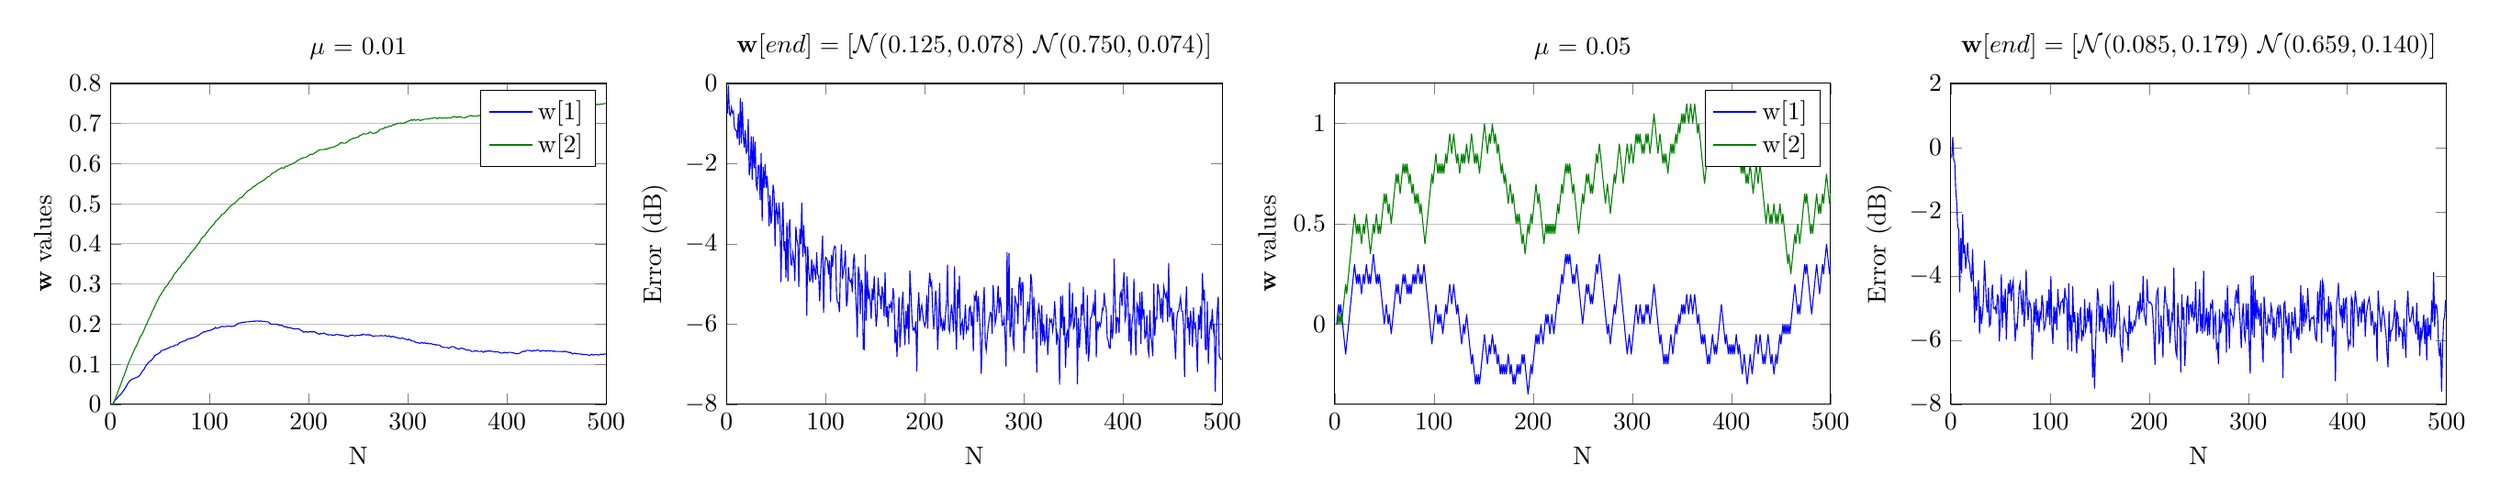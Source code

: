 % This file was created by matlab2tikz v0.4.7 running on MATLAB 8.1.
% Copyright (c) 2008--2014, Nico Schlömer <nico.schloemer@gmail.com>
% All rights reserved.
% Minimal pgfplots version: 1.3
% 
% The latest updates can be retrieved from
%   http://www.mathworks.com/matlabcentral/fileexchange/22022-matlab2tikz
% where you can also make suggestions and rate matlab2tikz.
% 
\begin{tikzpicture}

\begin{axis}[%
width=2.7in,
height=1.75in,
unbounded coords=jump,
scale only axis,
xmin=0,
xmax=500,
xlabel={N},
ymin=-8,
ymax=0,
ylabel={Error (dB)},
name=plot2,
title={$\mathbf{w}[end]=[\mathcal{N}(0.125 , 0.078)$ $\mathcal{N}(0.750 , 0.074)]$}
]
\addplot [color=blue,solid,forget plot]
  table[row sep=crcr]{1	-0.747\\
2	-0.037\\
3	-0.757\\
4	-0.798\\
5	-0.599\\
6	-0.731\\
7	-0.695\\
8	-1.102\\
9	-1.156\\
10	-1.184\\
11	-1.385\\
12	-0.761\\
13	-1.533\\
14	-0.369\\
15	-1.495\\
16	-0.463\\
17	-1.344\\
18	-1.596\\
19	-1.17\\
20	-1.733\\
21	-1.695\\
22	-0.889\\
23	-2.295\\
24	-2.077\\
25	-1.319\\
26	-2.4\\
27	-1.324\\
28	-2.112\\
29	-1.453\\
30	-2.539\\
31	-2.636\\
32	-2.05\\
33	-2.041\\
34	-2.901\\
35	-1.74\\
36	-3.434\\
37	-2.077\\
38	-2.598\\
39	-2.006\\
40	-2.602\\
41	-2.303\\
42	-2.69\\
43	-3.557\\
44	-2.787\\
45	-3.503\\
46	-3.239\\
47	-2.524\\
48	-2.718\\
49	-4.063\\
50	-2.969\\
51	-3.164\\
52	-3.514\\
53	-2.973\\
54	-3.344\\
55	-4.953\\
56	-3.733\\
57	-2.96\\
58	-4.166\\
59	-3.936\\
60	-4.839\\
61	-3.468\\
62	-4.927\\
63	-3.569\\
64	-3.386\\
65	-4.502\\
66	-4.526\\
67	-4.231\\
68	-4.41\\
69	-4.922\\
70	-3.565\\
71	-3.886\\
72	-4.007\\
73	-5.073\\
74	-3.621\\
75	-4.002\\
76	-2.971\\
77	-4.324\\
78	-3.538\\
79	-4.24\\
80	-4.058\\
81	-5.782\\
82	-4.068\\
83	-4.692\\
84	-4.924\\
85	-4.872\\
86	-4.378\\
87	-4.96\\
88	-4.533\\
89	-4.637\\
90	-4.89\\
91	-4.21\\
92	-4.767\\
93	-4.783\\
94	-5.425\\
95	-4.73\\
96	-4.301\\
97	-3.798\\
98	-5.717\\
99	-4.538\\
100	-4.333\\
101	-4.355\\
102	-4.438\\
103	-4.759\\
104	-4.404\\
105	-5.452\\
106	-4.271\\
107	-4.572\\
108	-4.175\\
109	-4.056\\
110	-4.081\\
111	-5.271\\
112	-5.464\\
113	-5.465\\
114	-5.7\\
115	-4.561\\
116	-4.008\\
117	-4.878\\
118	-4.679\\
119	-4.512\\
120	-4.162\\
121	-5.558\\
122	-5.414\\
123	-4.569\\
124	-4.892\\
125	-4.952\\
126	-4.891\\
127	-5.203\\
128	-4.421\\
129	-4.245\\
130	-5.052\\
131	-5.605\\
132	-6.325\\
133	-4.567\\
134	-4.753\\
135	-5.744\\
136	-4.892\\
137	-5.036\\
138	-6.617\\
139	-6.629\\
140	-4.261\\
141	-5.911\\
142	-4.678\\
143	-5.367\\
144	-5.192\\
145	-5.426\\
146	-5.868\\
147	-5.11\\
148	-5.404\\
149	-4.802\\
150	-5.518\\
151	-6.063\\
152	-5.76\\
153	-4.839\\
154	-5.275\\
155	-5.285\\
156	-5.627\\
157	-5.06\\
158	-5.245\\
159	-5.801\\
160	-4.713\\
161	-5.834\\
162	-5.552\\
163	-6.06\\
164	-5.521\\
165	-5.574\\
166	-5.474\\
167	-5.713\\
168	-5.105\\
169	-5.293\\
170	-6.478\\
171	-6.136\\
172	-6.814\\
173	-5.973\\
174	-5.319\\
175	-6.574\\
176	-6.132\\
177	-5.503\\
178	-5.195\\
179	-5.96\\
180	-6.524\\
181	-5.667\\
182	-6.116\\
183	-5.493\\
184	-6.5\\
185	-4.668\\
186	-5.18\\
187	-5.791\\
188	-6.142\\
189	-6.103\\
190	-6.163\\
191	-5.931\\
192	-7.178\\
193	-5.651\\
194	-5.206\\
195	-5.928\\
196	-5.638\\
197	-5.524\\
198	-5.771\\
199	-5.939\\
200	-6.053\\
201	-5.954\\
202	-5.274\\
203	-6.115\\
204	-5.126\\
205	-4.718\\
206	-5.027\\
207	-4.955\\
208	-5.637\\
209	-6.124\\
210	-5.762\\
211	-5.158\\
212	-5.552\\
213	-6.638\\
214	-6.04\\
215	-4.969\\
216	-6.016\\
217	-5.891\\
218	-6.172\\
219	-5.943\\
220	-6.165\\
221	-5.732\\
222	-5.454\\
223	-4.515\\
224	-6.086\\
225	-6.189\\
226	-5.83\\
227	-5.506\\
228	-5.775\\
229	-6.187\\
230	-4.559\\
231	-5.945\\
232	-6.626\\
233	-5.125\\
234	-5.598\\
235	-4.793\\
236	-6.28\\
237	-6.005\\
238	-5.914\\
239	-6.394\\
240	-5.963\\
241	-5.514\\
242	-6.178\\
243	-6.072\\
244	-6.128\\
245	-5.599\\
246	-5.557\\
247	-6.043\\
248	-5.69\\
249	-6.681\\
250	-5.313\\
251	-5.387\\
252	-5.165\\
253	-5.94\\
254	-5.302\\
255	-5.722\\
256	-6.228\\
257	-7.235\\
258	-6.313\\
259	-5.478\\
260	-5.078\\
261	-6.445\\
262	-6.649\\
263	-6.343\\
264	-6.056\\
265	-5.889\\
266	-5.705\\
267	-5.72\\
268	-6.239\\
269	-5.029\\
270	-5.471\\
271	-5.99\\
272	-5.854\\
273	-5.531\\
274	-5.037\\
275	-5.726\\
276	-5.328\\
277	-5.524\\
278	-6.027\\
279	-6.012\\
280	-5.855\\
281	-6.28\\
282	-7.051\\
283	-4.204\\
284	-5.908\\
285	-4.227\\
286	-6.325\\
287	-6.061\\
288	-5.099\\
289	-6.46\\
290	-6.592\\
291	-5.292\\
292	-5.437\\
293	-5.515\\
294	-5.984\\
295	-4.986\\
296	-4.822\\
297	-5.532\\
298	-4.962\\
299	-4.967\\
300	-6.724\\
301	-6.065\\
302	-6.123\\
303	-5.808\\
304	-5.439\\
305	-5.939\\
306	-5.498\\
307	-4.749\\
308	-4.966\\
309	-6.367\\
310	-5.319\\
311	-5.804\\
312	-6.194\\
313	-7.203\\
314	-5.782\\
315	-5.545\\
316	-5.739\\
317	-6.53\\
318	-5.532\\
319	-6.422\\
320	-5.991\\
321	-6.463\\
322	-6.336\\
323	-5.748\\
324	-6.767\\
325	-6.318\\
326	-5.879\\
327	-5.945\\
328	-5.887\\
329	-6.158\\
330	-5.958\\
331	-5.429\\
332	-5.86\\
333	-6.519\\
334	-6.236\\
335	-6.383\\
336	-7.506\\
337	-5.305\\
338	-6.093\\
339	-5.287\\
340	-6.276\\
341	-5.816\\
342	-7.091\\
343	-6.25\\
344	-6.164\\
345	-6.583\\
346	-4.962\\
347	-6.03\\
348	-5.894\\
349	-5.209\\
350	-6.101\\
351	-6.047\\
352	-5.579\\
353	-5.584\\
354	-7.493\\
355	-5.844\\
356	-6.583\\
357	-6.133\\
358	-5.499\\
359	-5.781\\
360	-5.066\\
361	-5.973\\
362	-6.168\\
363	-6.754\\
364	-5.272\\
365	-6.922\\
366	-6.664\\
367	-5.855\\
368	-5.84\\
369	-5.709\\
370	-5.515\\
371	-5.794\\
372	-5.144\\
373	-6.827\\
374	-5.929\\
375	-6.1\\
376	-5.961\\
377	-6.042\\
378	-5.93\\
379	-5.616\\
380	-5.652\\
381	-5.222\\
382	-5.548\\
383	-5.578\\
384	-6.342\\
385	-6.407\\
386	-6.582\\
387	-6.596\\
388	-5.768\\
389	-6.366\\
390	-6.121\\
391	-4.371\\
392	-5.342\\
393	-6.232\\
394	-5.836\\
395	-5.846\\
396	-6.221\\
397	-5.278\\
398	-5.191\\
399	-5.544\\
400	-5.036\\
401	-4.711\\
402	-5.901\\
403	-5.786\\
404	-4.812\\
405	-5.412\\
406	-6.428\\
407	-5.736\\
408	-6.78\\
409	-5.969\\
410	-5.753\\
411	-4.868\\
412	-6.195\\
413	-6.777\\
414	-5.491\\
415	-5.569\\
416	-6.02\\
417	-5.218\\
418	-6.497\\
419	-5.187\\
420	-5.776\\
421	-5.628\\
422	-6.339\\
423	-6.3\\
424	-5.773\\
425	-6.614\\
426	-6.748\\
427	-5.653\\
428	-6.273\\
429	-6.473\\
430	-6.796\\
431	-4.985\\
432	-6.281\\
433	-5.838\\
434	-5.859\\
435	-4.998\\
436	-5.175\\
437	-5.396\\
438	-5.858\\
439	-5.346\\
440	-5.96\\
441	-5.063\\
442	-5.2\\
443	-5.326\\
444	-5.227\\
445	-5.948\\
446	-4.475\\
447	-5.825\\
448	-5.603\\
449	-5.605\\
450	-6.149\\
451	-5.704\\
452	-6.439\\
453	-6.875\\
454	-5.933\\
455	-5.695\\
456	-5.677\\
457	-5.498\\
458	-5.329\\
459	-5.67\\
460	-5.683\\
461	-6.018\\
462	-7.313\\
463	-5.642\\
464	-5.055\\
465	-6.103\\
466	-5.826\\
467	-6.514\\
468	-5.669\\
469	-5.928\\
470	-6.567\\
471	-5.583\\
472	-6.088\\
473	-5.999\\
474	-6.476\\
475	-7.193\\
476	-5.76\\
477	-6.134\\
478	-5.55\\
479	-6.365\\
480	-4.724\\
481	-5.408\\
482	-5.143\\
483	-6.628\\
484	-6.632\\
485	-5.433\\
486	-7.001\\
487	-6.236\\
488	-5.953\\
489	-6.068\\
490	-5.629\\
491	-6.137\\
492	-5.991\\
493	-7.682\\
494	-6.324\\
495	-5.648\\
496	-5.311\\
497	-6.798\\
498	-6.842\\
499	-6.886\\
500	-inf\\
};
\end{axis}

\begin{axis}[%
width=2.7in,
height=1.75in,
scale only axis,
xmin=0,
xmax=500,
xlabel={N},
ymin=0,
ymax=0.8,
ytick={  0, 0.1, 0.2, 0.3, 0.4, 0.5, 0.6, 0.7, 0.8},
ylabel={$\mathbf{w}$ values},
ymajorgrids,
at=(plot2.left of south west),
anchor=right of south east,
title={$\mu$ = 0.01},
legend style={draw=black,fill=white,legend cell align=left}
]
\addplot [color=blue,solid]
  table[row sep=crcr]{1	0\\
2	0\\
3	0.004\\
4	0.008\\
5	0.012\\
6	0.013\\
7	0.016\\
8	0.02\\
9	0.022\\
10	0.024\\
11	0.027\\
12	0.03\\
13	0.034\\
14	0.037\\
15	0.041\\
16	0.045\\
17	0.05\\
18	0.054\\
19	0.057\\
20	0.059\\
21	0.062\\
22	0.063\\
23	0.064\\
24	0.065\\
25	0.066\\
26	0.067\\
27	0.068\\
28	0.069\\
29	0.071\\
30	0.074\\
31	0.078\\
32	0.082\\
33	0.085\\
34	0.088\\
35	0.093\\
36	0.097\\
37	0.1\\
38	0.104\\
39	0.106\\
40	0.108\\
41	0.109\\
42	0.112\\
43	0.115\\
44	0.119\\
45	0.122\\
46	0.124\\
47	0.125\\
48	0.126\\
49	0.128\\
50	0.129\\
51	0.133\\
52	0.135\\
53	0.135\\
54	0.136\\
55	0.137\\
56	0.138\\
57	0.139\\
58	0.14\\
59	0.141\\
60	0.142\\
61	0.144\\
62	0.144\\
63	0.144\\
64	0.145\\
65	0.148\\
66	0.148\\
67	0.148\\
68	0.149\\
69	0.152\\
70	0.154\\
71	0.155\\
72	0.156\\
73	0.157\\
74	0.158\\
75	0.158\\
76	0.159\\
77	0.162\\
78	0.163\\
79	0.163\\
80	0.164\\
81	0.165\\
82	0.165\\
83	0.166\\
84	0.167\\
85	0.167\\
86	0.169\\
87	0.17\\
88	0.171\\
89	0.172\\
90	0.174\\
91	0.176\\
92	0.178\\
93	0.179\\
94	0.181\\
95	0.181\\
96	0.181\\
97	0.183\\
98	0.183\\
99	0.184\\
100	0.184\\
101	0.185\\
102	0.186\\
103	0.187\\
104	0.189\\
105	0.189\\
106	0.192\\
107	0.19\\
108	0.19\\
109	0.191\\
110	0.192\\
111	0.193\\
112	0.194\\
113	0.195\\
114	0.194\\
115	0.194\\
116	0.194\\
117	0.195\\
118	0.195\\
119	0.195\\
120	0.195\\
121	0.195\\
122	0.194\\
123	0.195\\
124	0.195\\
125	0.195\\
126	0.197\\
127	0.199\\
128	0.2\\
129	0.202\\
130	0.203\\
131	0.203\\
132	0.204\\
133	0.205\\
134	0.204\\
135	0.205\\
136	0.205\\
137	0.206\\
138	0.206\\
139	0.206\\
140	0.206\\
141	0.207\\
142	0.207\\
143	0.207\\
144	0.207\\
145	0.208\\
146	0.207\\
147	0.208\\
148	0.208\\
149	0.208\\
150	0.207\\
151	0.208\\
152	0.208\\
153	0.207\\
154	0.207\\
155	0.207\\
156	0.207\\
157	0.206\\
158	0.206\\
159	0.206\\
160	0.204\\
161	0.202\\
162	0.2\\
163	0.2\\
164	0.2\\
165	0.2\\
166	0.2\\
167	0.2\\
168	0.2\\
169	0.199\\
170	0.197\\
171	0.198\\
172	0.197\\
173	0.197\\
174	0.196\\
175	0.194\\
176	0.193\\
177	0.194\\
178	0.193\\
179	0.191\\
180	0.192\\
181	0.191\\
182	0.191\\
183	0.19\\
184	0.189\\
185	0.189\\
186	0.188\\
187	0.188\\
188	0.189\\
189	0.188\\
190	0.189\\
191	0.186\\
192	0.185\\
193	0.184\\
194	0.182\\
195	0.18\\
196	0.181\\
197	0.181\\
198	0.181\\
199	0.18\\
200	0.181\\
201	0.181\\
202	0.181\\
203	0.181\\
204	0.181\\
205	0.181\\
206	0.181\\
207	0.18\\
208	0.178\\
209	0.176\\
210	0.176\\
211	0.175\\
212	0.177\\
213	0.176\\
214	0.176\\
215	0.178\\
216	0.177\\
217	0.176\\
218	0.175\\
219	0.174\\
220	0.173\\
221	0.174\\
222	0.174\\
223	0.173\\
224	0.173\\
225	0.172\\
226	0.172\\
227	0.174\\
228	0.175\\
229	0.174\\
230	0.174\\
231	0.173\\
232	0.173\\
233	0.173\\
234	0.172\\
235	0.172\\
236	0.171\\
237	0.17\\
238	0.171\\
239	0.169\\
240	0.17\\
241	0.171\\
242	0.172\\
243	0.172\\
244	0.173\\
245	0.172\\
246	0.171\\
247	0.171\\
248	0.172\\
249	0.172\\
250	0.172\\
251	0.172\\
252	0.172\\
253	0.174\\
254	0.173\\
255	0.175\\
256	0.174\\
257	0.174\\
258	0.173\\
259	0.174\\
260	0.173\\
261	0.174\\
262	0.173\\
263	0.172\\
264	0.171\\
265	0.17\\
266	0.17\\
267	0.171\\
268	0.171\\
269	0.171\\
270	0.171\\
271	0.171\\
272	0.171\\
273	0.172\\
274	0.171\\
275	0.171\\
276	0.171\\
277	0.172\\
278	0.171\\
279	0.17\\
280	0.17\\
281	0.171\\
282	0.17\\
283	0.168\\
284	0.169\\
285	0.17\\
286	0.168\\
287	0.168\\
288	0.168\\
289	0.166\\
290	0.166\\
291	0.165\\
292	0.164\\
293	0.164\\
294	0.166\\
295	0.165\\
296	0.164\\
297	0.164\\
298	0.162\\
299	0.162\\
300	0.161\\
301	0.163\\
302	0.161\\
303	0.16\\
304	0.158\\
305	0.158\\
306	0.158\\
307	0.156\\
308	0.155\\
309	0.154\\
310	0.154\\
311	0.153\\
312	0.152\\
313	0.153\\
314	0.155\\
315	0.153\\
316	0.153\\
317	0.154\\
318	0.152\\
319	0.152\\
320	0.153\\
321	0.151\\
322	0.151\\
323	0.152\\
324	0.151\\
325	0.15\\
326	0.15\\
327	0.149\\
328	0.148\\
329	0.149\\
330	0.148\\
331	0.148\\
332	0.148\\
333	0.145\\
334	0.144\\
335	0.143\\
336	0.142\\
337	0.142\\
338	0.142\\
339	0.142\\
340	0.142\\
341	0.14\\
342	0.141\\
343	0.142\\
344	0.144\\
345	0.144\\
346	0.144\\
347	0.143\\
348	0.141\\
349	0.14\\
350	0.139\\
351	0.138\\
352	0.138\\
353	0.14\\
354	0.14\\
355	0.14\\
356	0.139\\
357	0.138\\
358	0.137\\
359	0.136\\
360	0.135\\
361	0.136\\
362	0.135\\
363	0.135\\
364	0.132\\
365	0.132\\
366	0.132\\
367	0.133\\
368	0.134\\
369	0.133\\
370	0.133\\
371	0.132\\
372	0.132\\
373	0.132\\
374	0.133\\
375	0.132\\
376	0.13\\
377	0.131\\
378	0.133\\
379	0.132\\
380	0.133\\
381	0.133\\
382	0.133\\
383	0.133\\
384	0.133\\
385	0.132\\
386	0.132\\
387	0.131\\
388	0.131\\
389	0.131\\
390	0.131\\
391	0.131\\
392	0.13\\
393	0.129\\
394	0.128\\
395	0.128\\
396	0.129\\
397	0.129\\
398	0.13\\
399	0.129\\
400	0.128\\
401	0.13\\
402	0.13\\
403	0.13\\
404	0.13\\
405	0.129\\
406	0.129\\
407	0.128\\
408	0.127\\
409	0.127\\
410	0.126\\
411	0.127\\
412	0.127\\
413	0.128\\
414	0.13\\
415	0.131\\
416	0.132\\
417	0.133\\
418	0.132\\
419	0.133\\
420	0.135\\
421	0.135\\
422	0.135\\
423	0.134\\
424	0.134\\
425	0.133\\
426	0.133\\
427	0.135\\
428	0.134\\
429	0.134\\
430	0.135\\
431	0.136\\
432	0.135\\
433	0.133\\
434	0.132\\
435	0.134\\
436	0.135\\
437	0.134\\
438	0.134\\
439	0.133\\
440	0.133\\
441	0.134\\
442	0.134\\
443	0.133\\
444	0.134\\
445	0.134\\
446	0.133\\
447	0.132\\
448	0.133\\
449	0.132\\
450	0.132\\
451	0.132\\
452	0.132\\
453	0.132\\
454	0.132\\
455	0.132\\
456	0.131\\
457	0.132\\
458	0.133\\
459	0.132\\
460	0.131\\
461	0.131\\
462	0.13\\
463	0.129\\
464	0.13\\
465	0.128\\
466	0.126\\
467	0.127\\
468	0.128\\
469	0.127\\
470	0.126\\
471	0.127\\
472	0.126\\
473	0.126\\
474	0.126\\
475	0.125\\
476	0.125\\
477	0.124\\
478	0.125\\
479	0.124\\
480	0.124\\
481	0.124\\
482	0.123\\
483	0.122\\
484	0.123\\
485	0.125\\
486	0.124\\
487	0.123\\
488	0.124\\
489	0.124\\
490	0.124\\
491	0.124\\
492	0.123\\
493	0.123\\
494	0.125\\
495	0.125\\
496	0.125\\
497	0.124\\
498	0.126\\
499	0.126\\
500	0.125\\
};
\addlegendentry{w[1]};

\addplot [color=black!50!green,solid]
  table[row sep=crcr]{1	0\\
2	0\\
3	0\\
4	0.008\\
5	0.015\\
6	0.021\\
7	0.028\\
8	0.035\\
9	0.041\\
10	0.048\\
11	0.054\\
12	0.061\\
13	0.068\\
14	0.073\\
15	0.081\\
16	0.087\\
17	0.095\\
18	0.101\\
19	0.107\\
20	0.113\\
21	0.118\\
22	0.124\\
23	0.13\\
24	0.135\\
25	0.14\\
26	0.145\\
27	0.15\\
28	0.156\\
29	0.162\\
30	0.168\\
31	0.172\\
32	0.175\\
33	0.18\\
34	0.186\\
35	0.192\\
36	0.198\\
37	0.202\\
38	0.209\\
39	0.214\\
40	0.219\\
41	0.224\\
42	0.231\\
43	0.235\\
44	0.241\\
45	0.246\\
46	0.251\\
47	0.257\\
48	0.261\\
49	0.266\\
50	0.271\\
51	0.274\\
52	0.279\\
53	0.282\\
54	0.286\\
55	0.291\\
56	0.293\\
57	0.296\\
58	0.299\\
59	0.304\\
60	0.307\\
61	0.31\\
62	0.314\\
63	0.318\\
64	0.323\\
65	0.327\\
66	0.329\\
67	0.332\\
68	0.336\\
69	0.339\\
70	0.341\\
71	0.345\\
72	0.349\\
73	0.352\\
74	0.354\\
75	0.356\\
76	0.36\\
77	0.364\\
78	0.368\\
79	0.369\\
80	0.374\\
81	0.377\\
82	0.38\\
83	0.383\\
84	0.386\\
85	0.388\\
86	0.392\\
87	0.396\\
88	0.398\\
89	0.402\\
90	0.405\\
91	0.41\\
92	0.414\\
93	0.417\\
94	0.418\\
95	0.42\\
96	0.425\\
97	0.428\\
98	0.43\\
99	0.434\\
100	0.438\\
101	0.44\\
102	0.443\\
103	0.446\\
104	0.448\\
105	0.452\\
106	0.456\\
107	0.458\\
108	0.46\\
109	0.462\\
110	0.465\\
111	0.469\\
112	0.472\\
113	0.475\\
114	0.475\\
115	0.477\\
116	0.48\\
117	0.483\\
118	0.485\\
119	0.489\\
120	0.491\\
121	0.494\\
122	0.496\\
123	0.498\\
124	0.5\\
125	0.501\\
126	0.503\\
127	0.506\\
128	0.508\\
129	0.511\\
130	0.513\\
131	0.515\\
132	0.515\\
133	0.517\\
134	0.52\\
135	0.523\\
136	0.526\\
137	0.528\\
138	0.531\\
139	0.533\\
140	0.534\\
141	0.536\\
142	0.537\\
143	0.54\\
144	0.543\\
145	0.543\\
146	0.545\\
147	0.547\\
148	0.549\\
149	0.551\\
150	0.552\\
151	0.553\\
152	0.555\\
153	0.556\\
154	0.558\\
155	0.559\\
156	0.562\\
157	0.563\\
158	0.566\\
159	0.568\\
160	0.568\\
161	0.57\\
162	0.573\\
163	0.576\\
164	0.577\\
165	0.578\\
166	0.579\\
167	0.581\\
168	0.583\\
169	0.585\\
170	0.586\\
171	0.587\\
172	0.589\\
173	0.59\\
174	0.589\\
175	0.589\\
176	0.591\\
177	0.594\\
178	0.593\\
179	0.595\\
180	0.596\\
181	0.597\\
182	0.598\\
183	0.599\\
184	0.6\\
185	0.602\\
186	0.603\\
187	0.604\\
188	0.607\\
189	0.608\\
190	0.61\\
191	0.61\\
192	0.612\\
193	0.614\\
194	0.614\\
195	0.615\\
196	0.615\\
197	0.616\\
198	0.617\\
199	0.618\\
200	0.621\\
201	0.622\\
202	0.624\\
203	0.623\\
204	0.623\\
205	0.625\\
206	0.627\\
207	0.628\\
208	0.63\\
209	0.632\\
210	0.633\\
211	0.634\\
212	0.635\\
213	0.635\\
214	0.635\\
215	0.635\\
216	0.636\\
217	0.636\\
218	0.637\\
219	0.637\\
220	0.638\\
221	0.639\\
222	0.64\\
223	0.64\\
224	0.641\\
225	0.641\\
226	0.642\\
227	0.644\\
228	0.645\\
229	0.646\\
230	0.648\\
231	0.649\\
232	0.652\\
233	0.652\\
234	0.652\\
235	0.651\\
236	0.651\\
237	0.651\\
238	0.653\\
239	0.654\\
240	0.656\\
241	0.659\\
242	0.66\\
243	0.661\\
244	0.662\\
245	0.664\\
246	0.663\\
247	0.664\\
248	0.665\\
249	0.666\\
250	0.666\\
251	0.669\\
252	0.671\\
253	0.671\\
254	0.673\\
255	0.675\\
256	0.674\\
257	0.674\\
258	0.674\\
259	0.675\\
260	0.675\\
261	0.678\\
262	0.679\\
263	0.678\\
264	0.676\\
265	0.675\\
266	0.676\\
267	0.677\\
268	0.677\\
269	0.679\\
270	0.68\\
271	0.683\\
272	0.686\\
273	0.686\\
274	0.686\\
275	0.688\\
276	0.688\\
277	0.691\\
278	0.69\\
279	0.691\\
280	0.691\\
281	0.694\\
282	0.694\\
283	0.693\\
284	0.695\\
285	0.697\\
286	0.697\\
287	0.697\\
288	0.699\\
289	0.7\\
290	0.701\\
291	0.7\\
292	0.701\\
293	0.701\\
294	0.701\\
295	0.7\\
296	0.701\\
297	0.703\\
298	0.703\\
299	0.705\\
300	0.705\\
301	0.707\\
302	0.707\\
303	0.709\\
304	0.709\\
305	0.708\\
306	0.71\\
307	0.709\\
308	0.708\\
309	0.709\\
310	0.71\\
311	0.71\\
312	0.708\\
313	0.708\\
314	0.709\\
315	0.709\\
316	0.71\\
317	0.711\\
318	0.711\\
319	0.711\\
320	0.712\\
321	0.712\\
322	0.712\\
323	0.713\\
324	0.713\\
325	0.713\\
326	0.715\\
327	0.715\\
328	0.714\\
329	0.713\\
330	0.712\\
331	0.714\\
332	0.715\\
333	0.714\\
334	0.714\\
335	0.713\\
336	0.714\\
337	0.714\\
338	0.714\\
339	0.713\\
340	0.714\\
341	0.714\\
342	0.714\\
343	0.714\\
344	0.715\\
345	0.716\\
346	0.717\\
347	0.718\\
348	0.716\\
349	0.715\\
350	0.717\\
351	0.716\\
352	0.717\\
353	0.717\\
354	0.716\\
355	0.715\\
356	0.715\\
357	0.714\\
358	0.715\\
359	0.716\\
360	0.717\\
361	0.718\\
362	0.718\\
363	0.72\\
364	0.72\\
365	0.718\\
366	0.719\\
367	0.719\\
368	0.718\\
369	0.718\\
370	0.719\\
371	0.72\\
372	0.72\\
373	0.721\\
374	0.722\\
375	0.722\\
376	0.722\\
377	0.723\\
378	0.724\\
379	0.725\\
380	0.727\\
381	0.726\\
382	0.726\\
383	0.728\\
384	0.728\\
385	0.727\\
386	0.728\\
387	0.728\\
388	0.728\\
389	0.728\\
390	0.729\\
391	0.729\\
392	0.729\\
393	0.73\\
394	0.729\\
395	0.729\\
396	0.73\\
397	0.729\\
398	0.731\\
399	0.731\\
400	0.731\\
401	0.732\\
402	0.733\\
403	0.734\\
404	0.734\\
405	0.733\\
406	0.733\\
407	0.732\\
408	0.733\\
409	0.733\\
410	0.734\\
411	0.734\\
412	0.735\\
413	0.735\\
414	0.736\\
415	0.737\\
416	0.738\\
417	0.739\\
418	0.741\\
419	0.74\\
420	0.742\\
421	0.74\\
422	0.742\\
423	0.742\\
424	0.744\\
425	0.741\\
426	0.742\\
427	0.743\\
428	0.743\\
429	0.741\\
430	0.742\\
431	0.741\\
432	0.742\\
433	0.741\\
434	0.741\\
435	0.74\\
436	0.74\\
437	0.742\\
438	0.742\\
439	0.742\\
440	0.742\\
441	0.742\\
442	0.743\\
443	0.742\\
444	0.743\\
445	0.744\\
446	0.743\\
447	0.743\\
448	0.745\\
449	0.745\\
450	0.744\\
451	0.743\\
452	0.743\\
453	0.744\\
454	0.743\\
455	0.743\\
456	0.743\\
457	0.744\\
458	0.742\\
459	0.741\\
460	0.741\\
461	0.743\\
462	0.744\\
463	0.744\\
464	0.747\\
465	0.745\\
466	0.745\\
467	0.747\\
468	0.747\\
469	0.747\\
470	0.745\\
471	0.745\\
472	0.743\\
473	0.742\\
474	0.743\\
475	0.744\\
476	0.742\\
477	0.741\\
478	0.743\\
479	0.744\\
480	0.745\\
481	0.746\\
482	0.745\\
483	0.744\\
484	0.744\\
485	0.746\\
486	0.745\\
487	0.745\\
488	0.745\\
489	0.746\\
490	0.748\\
491	0.747\\
492	0.748\\
493	0.747\\
494	0.748\\
495	0.749\\
496	0.748\\
497	0.749\\
498	0.75\\
499	0.75\\
500	0.75\\
};
\addlegendentry{w[2]};

\end{axis}

\begin{axis}[%
width=2.7in,
height=1.75in,
scale only axis,
xmin=0,
xmax=500,
xlabel={N},
ymin=-0.4,
ymax=1.2,
ylabel={$\mathbf{w}$ values},
ymajorgrids,
name=plot3,
at=(plot2.right of south east),
anchor=left of south west,
title={$\mu$ = 0.05},
legend style={draw=black,fill=white,legend cell align=left}
]
\addplot [color=blue,solid]
  table[row sep=crcr]{1	0\\
2	0\\
3	0.05\\
4	0.1\\
5	0.05\\
6	0.1\\
7	0.05\\
8	0\\
9	-0.05\\
10	-0.1\\
11	-0.15\\
12	-0.1\\
13	-0.05\\
14	-1.388e-17\\
15	0.05\\
16	0.1\\
17	0.15\\
18	0.2\\
19	0.25\\
20	0.3\\
21	0.25\\
22	0.2\\
23	0.25\\
24	0.2\\
25	0.25\\
26	0.2\\
27	0.15\\
28	0.2\\
29	0.25\\
30	0.2\\
31	0.25\\
32	0.3\\
33	0.25\\
34	0.2\\
35	0.25\\
36	0.2\\
37	0.25\\
38	0.3\\
39	0.35\\
40	0.3\\
41	0.25\\
42	0.2\\
43	0.25\\
44	0.2\\
45	0.25\\
46	0.2\\
47	0.15\\
48	0.1\\
49	0.05\\
50	1.388e-17\\
51	0.05\\
52	0.1\\
53	0.05\\
54	1.388e-17\\
55	0.05\\
56	1.388e-17\\
57	-0.05\\
58	1.388e-17\\
59	0.05\\
60	0.1\\
61	0.15\\
62	0.2\\
63	0.15\\
64	0.2\\
65	0.15\\
66	0.1\\
67	0.15\\
68	0.2\\
69	0.25\\
70	0.2\\
71	0.25\\
72	0.2\\
73	0.15\\
74	0.2\\
75	0.15\\
76	0.2\\
77	0.15\\
78	0.2\\
79	0.25\\
80	0.2\\
81	0.25\\
82	0.2\\
83	0.25\\
84	0.3\\
85	0.25\\
86	0.2\\
87	0.25\\
88	0.2\\
89	0.25\\
90	0.3\\
91	0.25\\
92	0.2\\
93	0.15\\
94	0.1\\
95	0.05\\
96	1.388e-17\\
97	-0.05\\
98	-0.1\\
99	-0.05\\
100	1.388e-17\\
101	0.05\\
102	0.1\\
103	0.05\\
104	1.388e-17\\
105	0.05\\
106	1.388e-17\\
107	0.05\\
108	1.388e-17\\
109	-0.05\\
110	1.388e-17\\
111	0.05\\
112	0.1\\
113	0.05\\
114	0.1\\
115	0.15\\
116	0.2\\
117	0.15\\
118	0.1\\
119	0.15\\
120	0.2\\
121	0.15\\
122	0.1\\
123	0.05\\
124	0.1\\
125	0.05\\
126	1.388e-17\\
127	-0.05\\
128	-0.1\\
129	-0.05\\
130	1.388e-17\\
131	-0.05\\
132	1.388e-17\\
133	0.05\\
134	1.388e-17\\
135	-0.05\\
136	-0.1\\
137	-0.15\\
138	-0.2\\
139	-0.15\\
140	-0.2\\
141	-0.25\\
142	-0.3\\
143	-0.25\\
144	-0.3\\
145	-0.25\\
146	-0.3\\
147	-0.25\\
148	-0.2\\
149	-0.15\\
150	-0.1\\
151	-0.05\\
152	-0.1\\
153	-0.15\\
154	-0.2\\
155	-0.15\\
156	-0.1\\
157	-0.15\\
158	-0.1\\
159	-0.05\\
160	-0.1\\
161	-0.15\\
162	-0.1\\
163	-0.15\\
164	-0.2\\
165	-0.15\\
166	-0.2\\
167	-0.25\\
168	-0.2\\
169	-0.25\\
170	-0.2\\
171	-0.25\\
172	-0.2\\
173	-0.25\\
174	-0.2\\
175	-0.15\\
176	-0.2\\
177	-0.25\\
178	-0.2\\
179	-0.25\\
180	-0.3\\
181	-0.25\\
182	-0.3\\
183	-0.25\\
184	-0.2\\
185	-0.25\\
186	-0.2\\
187	-0.25\\
188	-0.2\\
189	-0.15\\
190	-0.2\\
191	-0.15\\
192	-0.2\\
193	-0.25\\
194	-0.3\\
195	-0.35\\
196	-0.3\\
197	-0.25\\
198	-0.2\\
199	-0.25\\
200	-0.2\\
201	-0.15\\
202	-0.1\\
203	-0.05\\
204	-0.1\\
205	-0.05\\
206	-0.1\\
207	-0.05\\
208	-1.388e-17\\
209	-0.05\\
210	-0.1\\
211	-0.05\\
212	-1.388e-17\\
213	0.05\\
214	-1.388e-17\\
215	0.05\\
216	-1.388e-17\\
217	-0.05\\
218	-1.388e-17\\
219	0.05\\
220	-1.388e-17\\
221	-0.05\\
222	-1.388e-17\\
223	0.05\\
224	0.1\\
225	0.15\\
226	0.1\\
227	0.15\\
228	0.2\\
229	0.25\\
230	0.2\\
231	0.25\\
232	0.3\\
233	0.35\\
234	0.3\\
235	0.35\\
236	0.3\\
237	0.35\\
238	0.3\\
239	0.25\\
240	0.2\\
241	0.25\\
242	0.2\\
243	0.25\\
244	0.3\\
245	0.25\\
246	0.2\\
247	0.15\\
248	0.1\\
249	0.05\\
250	1.388e-17\\
251	0.05\\
252	0.1\\
253	0.15\\
254	0.2\\
255	0.15\\
256	0.2\\
257	0.15\\
258	0.1\\
259	0.15\\
260	0.1\\
261	0.15\\
262	0.2\\
263	0.25\\
264	0.3\\
265	0.25\\
266	0.3\\
267	0.35\\
268	0.3\\
269	0.25\\
270	0.2\\
271	0.15\\
272	0.1\\
273	0.05\\
274	1.388e-17\\
275	-0.05\\
276	1.388e-17\\
277	-0.05\\
278	-0.1\\
279	-0.05\\
280	1.388e-17\\
281	0.05\\
282	0.1\\
283	0.05\\
284	0.1\\
285	0.15\\
286	0.2\\
287	0.25\\
288	0.2\\
289	0.15\\
290	0.1\\
291	0.05\\
292	1.388e-17\\
293	-0.05\\
294	-0.1\\
295	-0.15\\
296	-0.1\\
297	-0.05\\
298	-0.1\\
299	-0.15\\
300	-0.1\\
301	-0.05\\
302	1.388e-17\\
303	0.05\\
304	0.1\\
305	0.05\\
306	1.388e-17\\
307	0.05\\
308	0.1\\
309	0.05\\
310	1.388e-17\\
311	0.05\\
312	1.388e-17\\
313	0.05\\
314	0.1\\
315	0.05\\
316	0.1\\
317	0.05\\
318	1.388e-17\\
319	0.05\\
320	0.1\\
321	0.15\\
322	0.2\\
323	0.15\\
324	0.1\\
325	0.05\\
326	1.388e-17\\
327	-0.05\\
328	-0.1\\
329	-0.05\\
330	-0.1\\
331	-0.15\\
332	-0.2\\
333	-0.15\\
334	-0.2\\
335	-0.15\\
336	-0.2\\
337	-0.15\\
338	-0.1\\
339	-0.05\\
340	-0.1\\
341	-0.15\\
342	-0.1\\
343	-0.05\\
344	-1.388e-17\\
345	-0.05\\
346	-1.388e-17\\
347	0.05\\
348	-1.388e-17\\
349	0.05\\
350	0.1\\
351	0.05\\
352	0.1\\
353	0.05\\
354	0.1\\
355	0.15\\
356	0.1\\
357	0.05\\
358	0.1\\
359	0.15\\
360	0.1\\
361	0.05\\
362	0.1\\
363	0.15\\
364	0.1\\
365	0.05\\
366	-1.388e-17\\
367	0.05\\
368	-1.388e-17\\
369	-0.05\\
370	-0.1\\
371	-0.05\\
372	-0.1\\
373	-0.05\\
374	-0.1\\
375	-0.15\\
376	-0.2\\
377	-0.15\\
378	-0.2\\
379	-0.15\\
380	-0.1\\
381	-0.05\\
382	-0.1\\
383	-0.15\\
384	-0.1\\
385	-0.15\\
386	-0.1\\
387	-0.05\\
388	-1.388e-17\\
389	0.05\\
390	0.1\\
391	0.05\\
392	-1.388e-17\\
393	-0.05\\
394	-0.1\\
395	-0.05\\
396	-0.1\\
397	-0.15\\
398	-0.1\\
399	-0.15\\
400	-0.1\\
401	-0.15\\
402	-0.1\\
403	-0.15\\
404	-0.1\\
405	-0.05\\
406	-0.1\\
407	-0.15\\
408	-0.1\\
409	-0.15\\
410	-0.2\\
411	-0.25\\
412	-0.2\\
413	-0.15\\
414	-0.2\\
415	-0.25\\
416	-0.3\\
417	-0.25\\
418	-0.2\\
419	-0.15\\
420	-0.2\\
421	-0.25\\
422	-0.2\\
423	-0.15\\
424	-0.1\\
425	-0.05\\
426	-0.1\\
427	-0.15\\
428	-0.1\\
429	-0.05\\
430	-0.1\\
431	-0.15\\
432	-0.2\\
433	-0.15\\
434	-0.2\\
435	-0.15\\
436	-0.1\\
437	-0.05\\
438	-0.1\\
439	-0.15\\
440	-0.2\\
441	-0.15\\
442	-0.2\\
443	-0.25\\
444	-0.2\\
445	-0.15\\
446	-0.2\\
447	-0.15\\
448	-0.1\\
449	-0.05\\
450	-0.1\\
451	-0.05\\
452	-1.388e-17\\
453	-0.05\\
454	-1.388e-17\\
455	-0.05\\
456	-1.388e-17\\
457	-0.05\\
458	-1.388e-17\\
459	-0.05\\
460	-1.388e-17\\
461	0.05\\
462	0.1\\
463	0.15\\
464	0.2\\
465	0.15\\
466	0.1\\
467	0.05\\
468	0.1\\
469	0.05\\
470	0.1\\
471	0.15\\
472	0.2\\
473	0.25\\
474	0.3\\
475	0.25\\
476	0.3\\
477	0.25\\
478	0.2\\
479	0.15\\
480	0.1\\
481	0.05\\
482	0.1\\
483	0.15\\
484	0.2\\
485	0.25\\
486	0.3\\
487	0.25\\
488	0.2\\
489	0.15\\
490	0.2\\
491	0.25\\
492	0.3\\
493	0.25\\
494	0.3\\
495	0.35\\
496	0.4\\
497	0.35\\
498	0.3\\
499	0.25\\
500	0.3\\
};
\addlegendentry{w[1]};

\addplot [color=black!50!green,solid]
  table[row sep=crcr]{1	0\\
2	0\\
3	0\\
4	0.05\\
5	0\\
6	0.05\\
7	0\\
8	0.05\\
9	0.1\\
10	0.15\\
11	0.2\\
12	0.15\\
13	0.2\\
14	0.25\\
15	0.3\\
16	0.35\\
17	0.4\\
18	0.45\\
19	0.5\\
20	0.55\\
21	0.5\\
22	0.45\\
23	0.5\\
24	0.45\\
25	0.5\\
26	0.45\\
27	0.4\\
28	0.45\\
29	0.5\\
30	0.45\\
31	0.5\\
32	0.55\\
33	0.5\\
34	0.45\\
35	0.4\\
36	0.35\\
37	0.4\\
38	0.45\\
39	0.5\\
40	0.45\\
41	0.5\\
42	0.55\\
43	0.5\\
44	0.45\\
45	0.5\\
46	0.45\\
47	0.5\\
48	0.55\\
49	0.6\\
50	0.65\\
51	0.6\\
52	0.65\\
53	0.6\\
54	0.55\\
55	0.6\\
56	0.55\\
57	0.5\\
58	0.55\\
59	0.6\\
60	0.65\\
61	0.7\\
62	0.75\\
63	0.7\\
64	0.75\\
65	0.7\\
66	0.65\\
67	0.7\\
68	0.75\\
69	0.8\\
70	0.75\\
71	0.8\\
72	0.75\\
73	0.8\\
74	0.75\\
75	0.7\\
76	0.75\\
77	0.7\\
78	0.65\\
79	0.7\\
80	0.65\\
81	0.6\\
82	0.65\\
83	0.6\\
84	0.65\\
85	0.6\\
86	0.55\\
87	0.6\\
88	0.55\\
89	0.5\\
90	0.45\\
91	0.4\\
92	0.45\\
93	0.5\\
94	0.55\\
95	0.6\\
96	0.65\\
97	0.7\\
98	0.75\\
99	0.7\\
100	0.75\\
101	0.8\\
102	0.85\\
103	0.8\\
104	0.75\\
105	0.8\\
106	0.75\\
107	0.8\\
108	0.75\\
109	0.8\\
110	0.75\\
111	0.8\\
112	0.85\\
113	0.8\\
114	0.85\\
115	0.9\\
116	0.95\\
117	0.9\\
118	0.85\\
119	0.9\\
120	0.95\\
121	0.9\\
122	0.85\\
123	0.8\\
124	0.85\\
125	0.8\\
126	0.75\\
127	0.8\\
128	0.85\\
129	0.8\\
130	0.85\\
131	0.8\\
132	0.85\\
133	0.9\\
134	0.85\\
135	0.8\\
136	0.85\\
137	0.9\\
138	0.95\\
139	0.9\\
140	0.85\\
141	0.8\\
142	0.85\\
143	0.8\\
144	0.85\\
145	0.8\\
146	0.75\\
147	0.8\\
148	0.85\\
149	0.9\\
150	0.95\\
151	1\\
152	0.95\\
153	0.9\\
154	0.85\\
155	0.9\\
156	0.95\\
157	0.9\\
158	0.95\\
159	1\\
160	0.95\\
161	0.9\\
162	0.95\\
163	0.9\\
164	0.85\\
165	0.9\\
166	0.85\\
167	0.8\\
168	0.75\\
169	0.8\\
170	0.75\\
171	0.7\\
172	0.75\\
173	0.7\\
174	0.65\\
175	0.6\\
176	0.65\\
177	0.7\\
178	0.65\\
179	0.6\\
180	0.65\\
181	0.6\\
182	0.55\\
183	0.5\\
184	0.55\\
185	0.5\\
186	0.55\\
187	0.5\\
188	0.45\\
189	0.4\\
190	0.45\\
191	0.4\\
192	0.35\\
193	0.4\\
194	0.45\\
195	0.5\\
196	0.45\\
197	0.5\\
198	0.55\\
199	0.5\\
200	0.55\\
201	0.6\\
202	0.65\\
203	0.7\\
204	0.65\\
205	0.6\\
206	0.65\\
207	0.6\\
208	0.55\\
209	0.5\\
210	0.45\\
211	0.4\\
212	0.45\\
213	0.5\\
214	0.45\\
215	0.5\\
216	0.45\\
217	0.5\\
218	0.45\\
219	0.5\\
220	0.45\\
221	0.5\\
222	0.45\\
223	0.5\\
224	0.55\\
225	0.6\\
226	0.55\\
227	0.6\\
228	0.65\\
229	0.7\\
230	0.65\\
231	0.7\\
232	0.75\\
233	0.8\\
234	0.75\\
235	0.8\\
236	0.75\\
237	0.8\\
238	0.75\\
239	0.7\\
240	0.65\\
241	0.7\\
242	0.65\\
243	0.6\\
244	0.55\\
245	0.5\\
246	0.45\\
247	0.5\\
248	0.55\\
249	0.6\\
250	0.65\\
251	0.6\\
252	0.65\\
253	0.7\\
254	0.75\\
255	0.7\\
256	0.75\\
257	0.7\\
258	0.65\\
259	0.7\\
260	0.65\\
261	0.7\\
262	0.75\\
263	0.8\\
264	0.85\\
265	0.8\\
266	0.85\\
267	0.9\\
268	0.85\\
269	0.8\\
270	0.75\\
271	0.7\\
272	0.65\\
273	0.6\\
274	0.65\\
275	0.7\\
276	0.65\\
277	0.6\\
278	0.55\\
279	0.6\\
280	0.65\\
281	0.7\\
282	0.75\\
283	0.7\\
284	0.75\\
285	0.8\\
286	0.85\\
287	0.9\\
288	0.85\\
289	0.8\\
290	0.75\\
291	0.7\\
292	0.75\\
293	0.8\\
294	0.85\\
295	0.9\\
296	0.85\\
297	0.8\\
298	0.85\\
299	0.9\\
300	0.85\\
301	0.8\\
302	0.85\\
303	0.9\\
304	0.95\\
305	0.9\\
306	0.95\\
307	0.9\\
308	0.95\\
309	0.9\\
310	0.85\\
311	0.9\\
312	0.85\\
313	0.9\\
314	0.95\\
315	0.9\\
316	0.95\\
317	0.9\\
318	0.85\\
319	0.9\\
320	0.95\\
321	1\\
322	1.05\\
323	1\\
324	0.95\\
325	0.9\\
326	0.85\\
327	0.9\\
328	0.95\\
329	0.9\\
330	0.85\\
331	0.8\\
332	0.85\\
333	0.8\\
334	0.85\\
335	0.8\\
336	0.75\\
337	0.8\\
338	0.85\\
339	0.9\\
340	0.85\\
341	0.9\\
342	0.85\\
343	0.9\\
344	0.95\\
345	0.9\\
346	0.95\\
347	1\\
348	0.95\\
349	1\\
350	1.05\\
351	1\\
352	1.05\\
353	1\\
354	1.05\\
355	1.1\\
356	1.05\\
357	1\\
358	1.05\\
359	1.1\\
360	1.05\\
361	1\\
362	1.05\\
363	1.1\\
364	1.05\\
365	1\\
366	0.95\\
367	1\\
368	0.95\\
369	0.9\\
370	0.85\\
371	0.8\\
372	0.75\\
373	0.7\\
374	0.75\\
375	0.8\\
376	0.85\\
377	0.8\\
378	0.85\\
379	0.8\\
380	0.85\\
381	0.9\\
382	0.85\\
383	0.8\\
384	0.85\\
385	0.8\\
386	0.85\\
387	0.9\\
388	0.95\\
389	1\\
390	1.05\\
391	1\\
392	0.95\\
393	0.9\\
394	0.85\\
395	0.9\\
396	0.85\\
397	0.9\\
398	0.85\\
399	0.9\\
400	0.85\\
401	0.8\\
402	0.85\\
403	0.8\\
404	0.85\\
405	0.9\\
406	0.85\\
407	0.9\\
408	0.85\\
409	0.8\\
410	0.75\\
411	0.8\\
412	0.75\\
413	0.8\\
414	0.75\\
415	0.7\\
416	0.75\\
417	0.7\\
418	0.75\\
419	0.8\\
420	0.75\\
421	0.7\\
422	0.65\\
423	0.7\\
424	0.75\\
425	0.8\\
426	0.75\\
427	0.7\\
428	0.75\\
429	0.8\\
430	0.75\\
431	0.7\\
432	0.65\\
433	0.6\\
434	0.55\\
435	0.5\\
436	0.55\\
437	0.6\\
438	0.55\\
439	0.5\\
440	0.55\\
441	0.5\\
442	0.55\\
443	0.6\\
444	0.55\\
445	0.5\\
446	0.55\\
447	0.5\\
448	0.55\\
449	0.6\\
450	0.55\\
451	0.5\\
452	0.55\\
453	0.5\\
454	0.45\\
455	0.4\\
456	0.35\\
457	0.3\\
458	0.35\\
459	0.3\\
460	0.25\\
461	0.3\\
462	0.35\\
463	0.4\\
464	0.45\\
465	0.4\\
466	0.45\\
467	0.5\\
468	0.45\\
469	0.4\\
470	0.45\\
471	0.5\\
472	0.55\\
473	0.6\\
474	0.65\\
475	0.6\\
476	0.65\\
477	0.6\\
478	0.55\\
479	0.5\\
480	0.45\\
481	0.5\\
482	0.45\\
483	0.5\\
484	0.55\\
485	0.6\\
486	0.65\\
487	0.6\\
488	0.55\\
489	0.6\\
490	0.55\\
491	0.6\\
492	0.65\\
493	0.6\\
494	0.65\\
495	0.7\\
496	0.75\\
497	0.7\\
498	0.65\\
499	0.6\\
500	0.65\\
};
\addlegendentry{w[2]};

\end{axis}

\begin{axis}[%
width=2.7in,
height=1.75in,
unbounded coords=jump,
scale only axis,
xmin=0,
xmax=500,
xlabel={N},
ymin=-8,
ymax=2,
ylabel={Error (dB)},
at=(plot3.right of south east),
anchor=left of south west,
title={$\mathbf{w}[end]=[\mathcal{N}(0.085 , 0.179)$ $\mathcal{N}(0.659 , 0.140)]$}
]
\addplot [color=blue,solid,forget plot]
  table[row sep=crcr]{1	-0.316\\
2	0.329\\
3	-0.383\\
4	-0.464\\
5	-1.311\\
6	-1.73\\
7	-2.491\\
8	-2.534\\
9	-4.506\\
10	-2.815\\
11	-3.917\\
12	-2.075\\
13	-3.3\\
14	-3.025\\
15	-3.77\\
16	-3.418\\
17	-2.958\\
18	-3.499\\
19	-3.638\\
20	-3.969\\
21	-4.166\\
22	-3.165\\
23	-4.272\\
24	-5.446\\
25	-4.329\\
26	-5.098\\
27	-4.573\\
28	-4.125\\
29	-5.804\\
30	-4.941\\
31	-5.485\\
32	-5.183\\
33	-4.713\\
34	-3.511\\
35	-4.167\\
36	-4.891\\
37	-5.135\\
38	-4.358\\
39	-5.555\\
40	-5.496\\
41	-4.66\\
42	-4.265\\
43	-4.989\\
44	-5.021\\
45	-4.962\\
46	-5.185\\
47	-4.593\\
48	-4.637\\
49	-6.031\\
50	-5.374\\
51	-3.95\\
52	-5.61\\
53	-4.595\\
54	-5.149\\
55	-4.393\\
56	-5.979\\
57	-5.032\\
58	-4.22\\
59	-4.542\\
60	-4.113\\
61	-4.785\\
62	-4.317\\
63	-4.148\\
64	-5.276\\
65	-6.023\\
66	-5.515\\
67	-5.618\\
68	-5.014\\
69	-4.357\\
70	-4.217\\
71	-4.729\\
72	-5.209\\
73	-4.431\\
74	-5.573\\
75	-5.135\\
76	-3.804\\
77	-4.669\\
78	-5.366\\
79	-4.785\\
80	-4.862\\
81	-5.05\\
82	-6.595\\
83	-5.885\\
84	-4.813\\
85	-5.446\\
86	-4.707\\
87	-5.541\\
88	-5.067\\
89	-5.754\\
90	-5.137\\
91	-5.297\\
92	-4.593\\
93	-4.893\\
94	-5.666\\
95	-5.594\\
96	-5.308\\
97	-4.77\\
98	-5.285\\
99	-4.412\\
100	-5.526\\
101	-4.007\\
102	-5.626\\
103	-6.114\\
104	-4.933\\
105	-5.489\\
106	-4.983\\
107	-5.681\\
108	-4.406\\
109	-4.92\\
110	-5.139\\
111	-4.819\\
112	-4.8\\
113	-4.723\\
114	-5.185\\
115	-4.373\\
116	-4.659\\
117	-4.76\\
118	-6.295\\
119	-4.228\\
120	-5.725\\
121	-5.216\\
122	-6.339\\
123	-4.319\\
124	-5.441\\
125	-5.121\\
126	-5.808\\
127	-6.4\\
128	-5.15\\
129	-5.966\\
130	-5.212\\
131	-4.967\\
132	-6.032\\
133	-5.737\\
134	-5.835\\
135	-4.71\\
136	-5.675\\
137	-5.517\\
138	-4.993\\
139	-5.441\\
140	-4.821\\
141	-5.783\\
142	-5.053\\
143	-7.161\\
144	-6.295\\
145	-7.508\\
146	-6.22\\
147	-5.234\\
148	-4.386\\
149	-4.685\\
150	-5.725\\
151	-4.913\\
152	-5.426\\
153	-4.873\\
154	-5.756\\
155	-5.3\\
156	-5.678\\
157	-6.101\\
158	-4.98\\
159	-5.091\\
160	-5.82\\
161	-4.268\\
162	-5.903\\
163	-5.623\\
164	-4.158\\
165	-5.918\\
166	-5.613\\
167	-5.426\\
168	-4.972\\
169	-4.813\\
170	-4.966\\
171	-6.097\\
172	-6.302\\
173	-6.686\\
174	-5.551\\
175	-5.333\\
176	-5.586\\
177	-5.739\\
178	-5.764\\
179	-6.325\\
180	-4.917\\
181	-5.8\\
182	-5.42\\
183	-5.704\\
184	-5.606\\
185	-5.421\\
186	-5.527\\
187	-5.256\\
188	-5.048\\
189	-4.781\\
190	-5.351\\
191	-4.52\\
192	-5.113\\
193	-5.043\\
194	-4.003\\
195	-5.194\\
196	-5.349\\
197	-5.541\\
198	-4.101\\
199	-4.75\\
200	-4.836\\
201	-4.815\\
202	-4.855\\
203	-4.916\\
204	-5.312\\
205	-6.05\\
206	-6.759\\
207	-4.799\\
208	-4.482\\
209	-4.403\\
210	-6.125\\
211	-5.915\\
212	-5.226\\
213	-5.643\\
214	-6.539\\
215	-4.963\\
216	-4.32\\
217	-4.831\\
218	-4.9\\
219	-5.565\\
220	-5.018\\
221	-6.093\\
222	-5.578\\
223	-5.2\\
224	-5.365\\
225	-3.74\\
226	-5.827\\
227	-6.371\\
228	-6.5\\
229	-4.837\\
230	-5.542\\
231	-5.652\\
232	-7.002\\
233	-4.571\\
234	-5.358\\
235	-4.975\\
236	-6.797\\
237	-6.109\\
238	-4.854\\
239	-4.61\\
240	-5.506\\
241	-4.912\\
242	-4.89\\
243	-5.282\\
244	-4.791\\
245	-5.351\\
246	-5.245\\
247	-4.178\\
248	-5.756\\
249	-5.712\\
250	-5.036\\
251	-4.404\\
252	-5.713\\
253	-5.183\\
254	-5.794\\
255	-3.833\\
256	-5.727\\
257	-5.469\\
258	-4.989\\
259	-5.856\\
260	-5.111\\
261	-5.832\\
262	-4.899\\
263	-4.979\\
264	-4.731\\
265	-5.965\\
266	-5.288\\
267	-5.177\\
268	-6.248\\
269	-6.136\\
270	-6.751\\
271	-5.025\\
272	-5.776\\
273	-5.524\\
274	-5.151\\
275	-5.227\\
276	-5.396\\
277	-4.734\\
278	-6.383\\
279	-4.288\\
280	-5.33\\
281	-6.256\\
282	-5.014\\
283	-5.196\\
284	-5.24\\
285	-5.503\\
286	-5.175\\
287	-4.693\\
288	-4.433\\
289	-4.861\\
290	-4.265\\
291	-5.07\\
292	-5.519\\
293	-6.242\\
294	-5.203\\
295	-4.849\\
296	-5.811\\
297	-5.985\\
298	-4.846\\
299	-5.664\\
300	-4.865\\
301	-6.22\\
302	-7.039\\
303	-3.999\\
304	-5.829\\
305	-3.974\\
306	-5.909\\
307	-4.422\\
308	-5.342\\
309	-4.741\\
310	-5.247\\
311	-5.038\\
312	-5.557\\
313	-4.845\\
314	-6.117\\
315	-6.685\\
316	-4.64\\
317	-5.086\\
318	-5.735\\
319	-5.802\\
320	-5.255\\
321	-5.4\\
322	-5.472\\
323	-4.902\\
324	-5.037\\
325	-5.926\\
326	-5.285\\
327	-5.926\\
328	-5.766\\
329	-5.106\\
330	-4.974\\
331	-5.599\\
332	-4.901\\
333	-5.178\\
334	-5.639\\
335	-7.171\\
336	-4.869\\
337	-4.806\\
338	-5.457\\
339	-5.334\\
340	-5.985\\
341	-5.148\\
342	-5.824\\
343	-6.401\\
344	-5.123\\
345	-5.46\\
346	-5.631\\
347	-4.977\\
348	-5.511\\
349	-5.943\\
350	-5.586\\
351	-6.005\\
352	-5.397\\
353	-4.286\\
354	-5.811\\
355	-4.597\\
356	-5.577\\
357	-4.83\\
358	-5.405\\
359	-5.266\\
360	-4.368\\
361	-5.023\\
362	-5.72\\
363	-5.362\\
364	-5.296\\
365	-5.323\\
366	-5.262\\
367	-5.601\\
368	-5.96\\
369	-6.007\\
370	-4.486\\
371	-5.479\\
372	-4.584\\
373	-4.138\\
374	-6.088\\
375	-4.161\\
376	-4.314\\
377	-5.414\\
378	-5.208\\
379	-5.107\\
380	-5.737\\
381	-4.632\\
382	-5.526\\
383	-4.803\\
384	-5.001\\
385	-6.2\\
386	-5.634\\
387	-5.738\\
388	-7.279\\
389	-4.878\\
390	-4.64\\
391	-4.213\\
392	-4.995\\
393	-5.231\\
394	-4.91\\
395	-5.631\\
396	-4.694\\
397	-5.464\\
398	-4.743\\
399	-4.683\\
400	-5.783\\
401	-6.229\\
402	-6.017\\
403	-6.099\\
404	-4.654\\
405	-4.754\\
406	-6.22\\
407	-4.991\\
408	-4.465\\
409	-4.799\\
410	-5.081\\
411	-5.567\\
412	-4.99\\
413	-4.965\\
414	-5.452\\
415	-4.792\\
416	-5.181\\
417	-4.705\\
418	-5.885\\
419	-5.213\\
420	-4.996\\
421	-4.795\\
422	-4.687\\
423	-4.944\\
424	-5.55\\
425	-5.088\\
426	-5.431\\
427	-5.848\\
428	-5.45\\
429	-5.508\\
430	-6.666\\
431	-4.458\\
432	-4.971\\
433	-5.348\\
434	-5.737\\
435	-5.236\\
436	-5.012\\
437	-5.225\\
438	-5.549\\
439	-5.843\\
440	-6.412\\
441	-6.841\\
442	-5.089\\
443	-6.043\\
444	-5.703\\
445	-5.686\\
446	-5.534\\
447	-5.249\\
448	-4.75\\
449	-6.033\\
450	-5.133\\
451	-5.214\\
452	-5.906\\
453	-5.604\\
454	-5.677\\
455	-5.727\\
456	-6.27\\
457	-5.328\\
458	-5.947\\
459	-6.546\\
460	-5.018\\
461	-4.462\\
462	-5.198\\
463	-5.417\\
464	-5.372\\
465	-5.159\\
466	-4.942\\
467	-5.479\\
468	-5.544\\
469	-5.804\\
470	-4.834\\
471	-5.989\\
472	-5.407\\
473	-6.494\\
474	-5.604\\
475	-5.924\\
476	-5.629\\
477	-5.199\\
478	-6.113\\
479	-5.335\\
480	-6.63\\
481	-5.296\\
482	-5.874\\
483	-5.511\\
484	-5.992\\
485	-4.757\\
486	-5.436\\
487	-3.879\\
488	-5.585\\
489	-4.885\\
490	-4.917\\
491	-5.255\\
492	-6.232\\
493	-6.502\\
494	-6.06\\
495	-7.599\\
496	-6.213\\
497	-5.396\\
498	-5.263\\
499	-4.748\\
500	-inf\\
};
\end{axis}
\end{tikzpicture}%